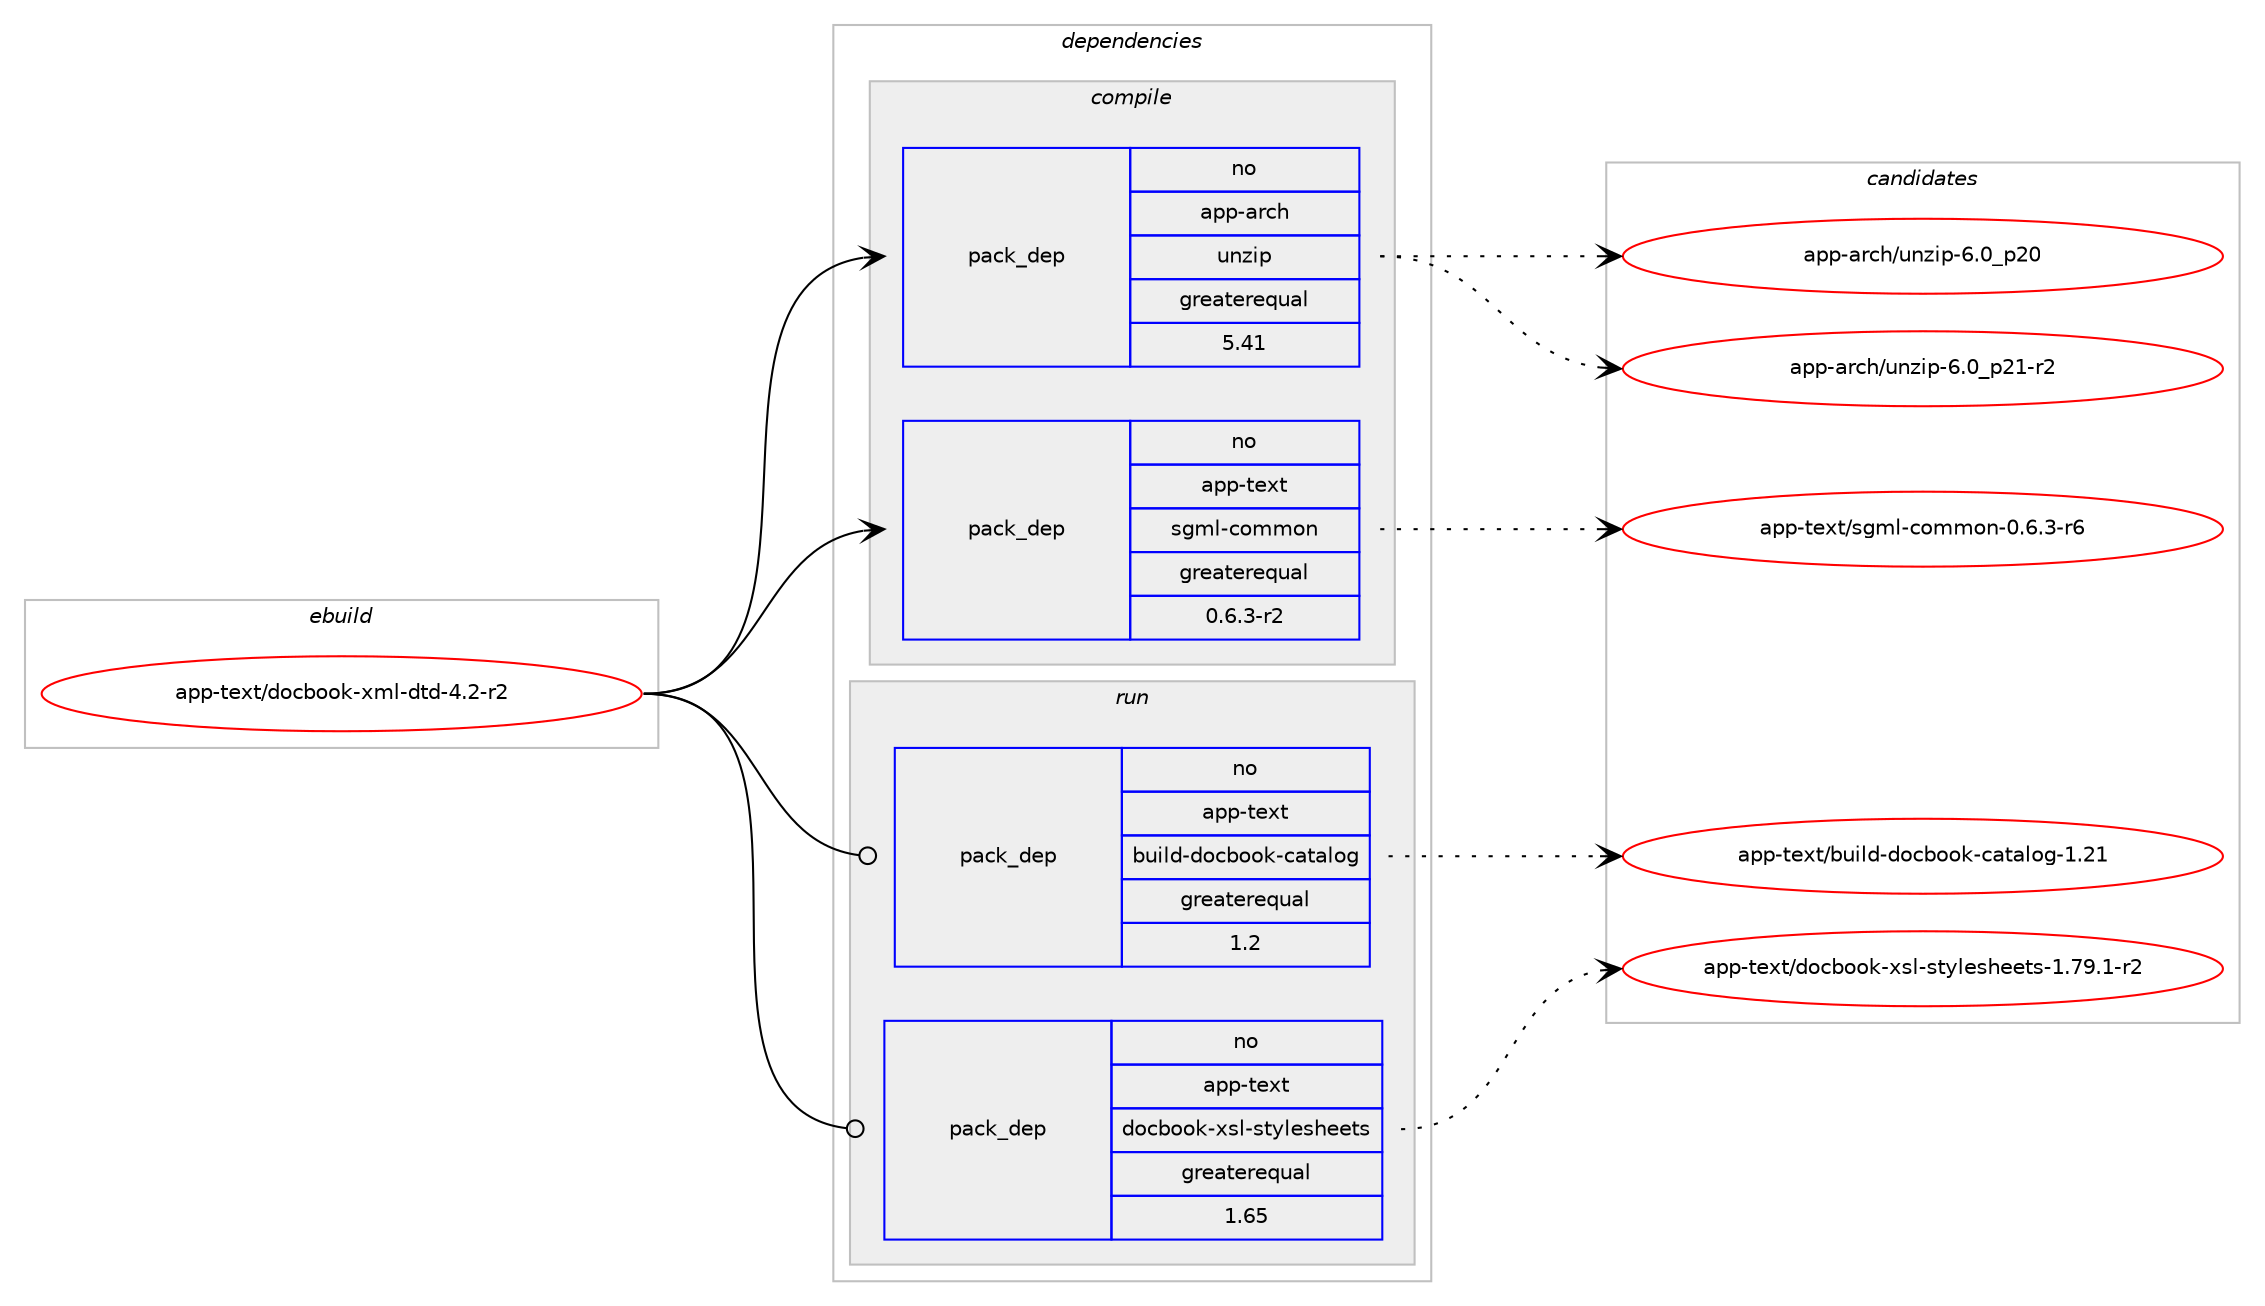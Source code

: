 digraph prolog {

# *************
# Graph options
# *************

newrank=true;
concentrate=true;
compound=true;
graph [rankdir=LR,fontname=Helvetica,fontsize=10,ranksep=1.5];#, ranksep=2.5, nodesep=0.2];
edge  [arrowhead=vee];
node  [fontname=Helvetica,fontsize=10];

# **********
# The ebuild
# **********

subgraph cluster_leftcol {
color=gray;
rank=same;
label=<<i>ebuild</i>>;
id [label="app-text/docbook-xml-dtd-4.2-r2", color=red, width=4, href="../app-text/docbook-xml-dtd-4.2-r2.svg"];
}

# ****************
# The dependencies
# ****************

subgraph cluster_midcol {
color=gray;
label=<<i>dependencies</i>>;
subgraph cluster_compile {
fillcolor="#eeeeee";
style=filled;
label=<<i>compile</i>>;
subgraph pack932654 {
dependency1308556 [label=<<TABLE BORDER="0" CELLBORDER="1" CELLSPACING="0" CELLPADDING="4" WIDTH="220"><TR><TD ROWSPAN="6" CELLPADDING="30">pack_dep</TD></TR><TR><TD WIDTH="110">no</TD></TR><TR><TD>app-arch</TD></TR><TR><TD>unzip</TD></TR><TR><TD>greaterequal</TD></TR><TR><TD>5.41</TD></TR></TABLE>>, shape=none, color=blue];
}
id:e -> dependency1308556:w [weight=20,style="solid",arrowhead="vee"];
subgraph pack932655 {
dependency1308557 [label=<<TABLE BORDER="0" CELLBORDER="1" CELLSPACING="0" CELLPADDING="4" WIDTH="220"><TR><TD ROWSPAN="6" CELLPADDING="30">pack_dep</TD></TR><TR><TD WIDTH="110">no</TD></TR><TR><TD>app-text</TD></TR><TR><TD>sgml-common</TD></TR><TR><TD>greaterequal</TD></TR><TR><TD>0.6.3-r2</TD></TR></TABLE>>, shape=none, color=blue];
}
id:e -> dependency1308557:w [weight=20,style="solid",arrowhead="vee"];
}
subgraph cluster_compileandrun {
fillcolor="#eeeeee";
style=filled;
label=<<i>compile and run</i>>;
}
subgraph cluster_run {
fillcolor="#eeeeee";
style=filled;
label=<<i>run</i>>;
subgraph pack932656 {
dependency1308558 [label=<<TABLE BORDER="0" CELLBORDER="1" CELLSPACING="0" CELLPADDING="4" WIDTH="220"><TR><TD ROWSPAN="6" CELLPADDING="30">pack_dep</TD></TR><TR><TD WIDTH="110">no</TD></TR><TR><TD>app-text</TD></TR><TR><TD>build-docbook-catalog</TD></TR><TR><TD>greaterequal</TD></TR><TR><TD>1.2</TD></TR></TABLE>>, shape=none, color=blue];
}
id:e -> dependency1308558:w [weight=20,style="solid",arrowhead="odot"];
subgraph pack932657 {
dependency1308559 [label=<<TABLE BORDER="0" CELLBORDER="1" CELLSPACING="0" CELLPADDING="4" WIDTH="220"><TR><TD ROWSPAN="6" CELLPADDING="30">pack_dep</TD></TR><TR><TD WIDTH="110">no</TD></TR><TR><TD>app-text</TD></TR><TR><TD>docbook-xsl-stylesheets</TD></TR><TR><TD>greaterequal</TD></TR><TR><TD>1.65</TD></TR></TABLE>>, shape=none, color=blue];
}
id:e -> dependency1308559:w [weight=20,style="solid",arrowhead="odot"];
}
}

# **************
# The candidates
# **************

subgraph cluster_choices {
rank=same;
color=gray;
label=<<i>candidates</i>>;

subgraph choice932654 {
color=black;
nodesep=1;
choice971121124597114991044711711012210511245544648951125048 [label="app-arch/unzip-6.0_p20", color=red, width=4,href="../app-arch/unzip-6.0_p20.svg"];
choice9711211245971149910447117110122105112455446489511250494511450 [label="app-arch/unzip-6.0_p21-r2", color=red, width=4,href="../app-arch/unzip-6.0_p21-r2.svg"];
dependency1308556:e -> choice971121124597114991044711711012210511245544648951125048:w [style=dotted,weight="100"];
dependency1308556:e -> choice9711211245971149910447117110122105112455446489511250494511450:w [style=dotted,weight="100"];
}
subgraph choice932655 {
color=black;
nodesep=1;
choice97112112451161011201164711510310910845991111091091111104548465446514511454 [label="app-text/sgml-common-0.6.3-r6", color=red, width=4,href="../app-text/sgml-common-0.6.3-r6.svg"];
dependency1308557:e -> choice97112112451161011201164711510310910845991111091091111104548465446514511454:w [style=dotted,weight="100"];
}
subgraph choice932656 {
color=black;
nodesep=1;
choice97112112451161011201164798117105108100451001119998111111107459997116971081111034549465049 [label="app-text/build-docbook-catalog-1.21", color=red, width=4,href="../app-text/build-docbook-catalog-1.21.svg"];
dependency1308558:e -> choice97112112451161011201164798117105108100451001119998111111107459997116971081111034549465049:w [style=dotted,weight="100"];
}
subgraph choice932657 {
color=black;
nodesep=1;
choice97112112451161011201164710011199981111111074512011510845115116121108101115104101101116115454946555746494511450 [label="app-text/docbook-xsl-stylesheets-1.79.1-r2", color=red, width=4,href="../app-text/docbook-xsl-stylesheets-1.79.1-r2.svg"];
dependency1308559:e -> choice97112112451161011201164710011199981111111074512011510845115116121108101115104101101116115454946555746494511450:w [style=dotted,weight="100"];
}
}

}
